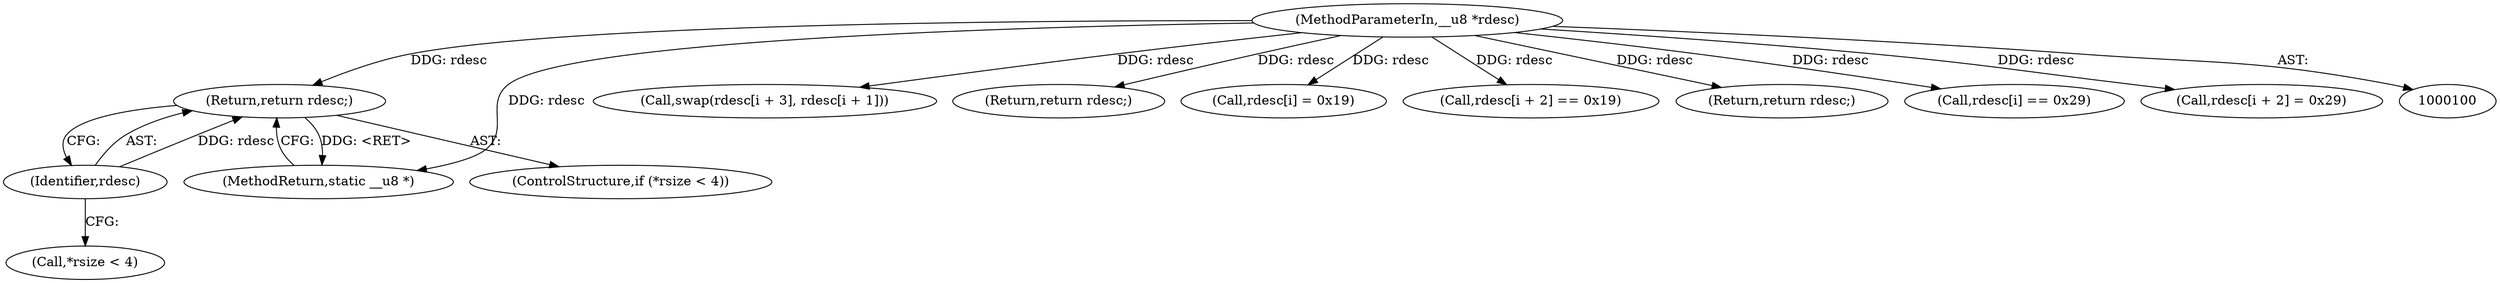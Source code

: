 digraph "0_linux_1ebb71143758f45dc0fa76e2f48429e13b16d110@pointer" {
"1000125" [label="(Return,return rdesc;)"];
"1000126" [label="(Identifier,rdesc)"];
"1000102" [label="(MethodParameterIn,__u8 *rdesc)"];
"1000166" [label="(Call,swap(rdesc[i + 3], rdesc[i + 1]))"];
"1000179" [label="(MethodReturn,static __u8 *)"];
"1000177" [label="(Return,return rdesc;)"];
"1000126" [label="(Identifier,rdesc)"];
"1000154" [label="(Call,rdesc[i] = 0x19)"];
"1000121" [label="(Call,*rsize < 4)"];
"1000146" [label="(Call,rdesc[i + 2] == 0x19)"];
"1000118" [label="(Return,return rdesc;)"];
"1000102" [label="(MethodParameterIn,__u8 *rdesc)"];
"1000125" [label="(Return,return rdesc;)"];
"1000141" [label="(Call,rdesc[i] == 0x29)"];
"1000159" [label="(Call,rdesc[i + 2] = 0x29)"];
"1000120" [label="(ControlStructure,if (*rsize < 4))"];
"1000125" -> "1000120"  [label="AST: "];
"1000125" -> "1000126"  [label="CFG: "];
"1000126" -> "1000125"  [label="AST: "];
"1000179" -> "1000125"  [label="CFG: "];
"1000125" -> "1000179"  [label="DDG: <RET>"];
"1000126" -> "1000125"  [label="DDG: rdesc"];
"1000102" -> "1000125"  [label="DDG: rdesc"];
"1000126" -> "1000121"  [label="CFG: "];
"1000102" -> "1000100"  [label="AST: "];
"1000102" -> "1000179"  [label="DDG: rdesc"];
"1000102" -> "1000118"  [label="DDG: rdesc"];
"1000102" -> "1000141"  [label="DDG: rdesc"];
"1000102" -> "1000146"  [label="DDG: rdesc"];
"1000102" -> "1000154"  [label="DDG: rdesc"];
"1000102" -> "1000159"  [label="DDG: rdesc"];
"1000102" -> "1000166"  [label="DDG: rdesc"];
"1000102" -> "1000177"  [label="DDG: rdesc"];
}
